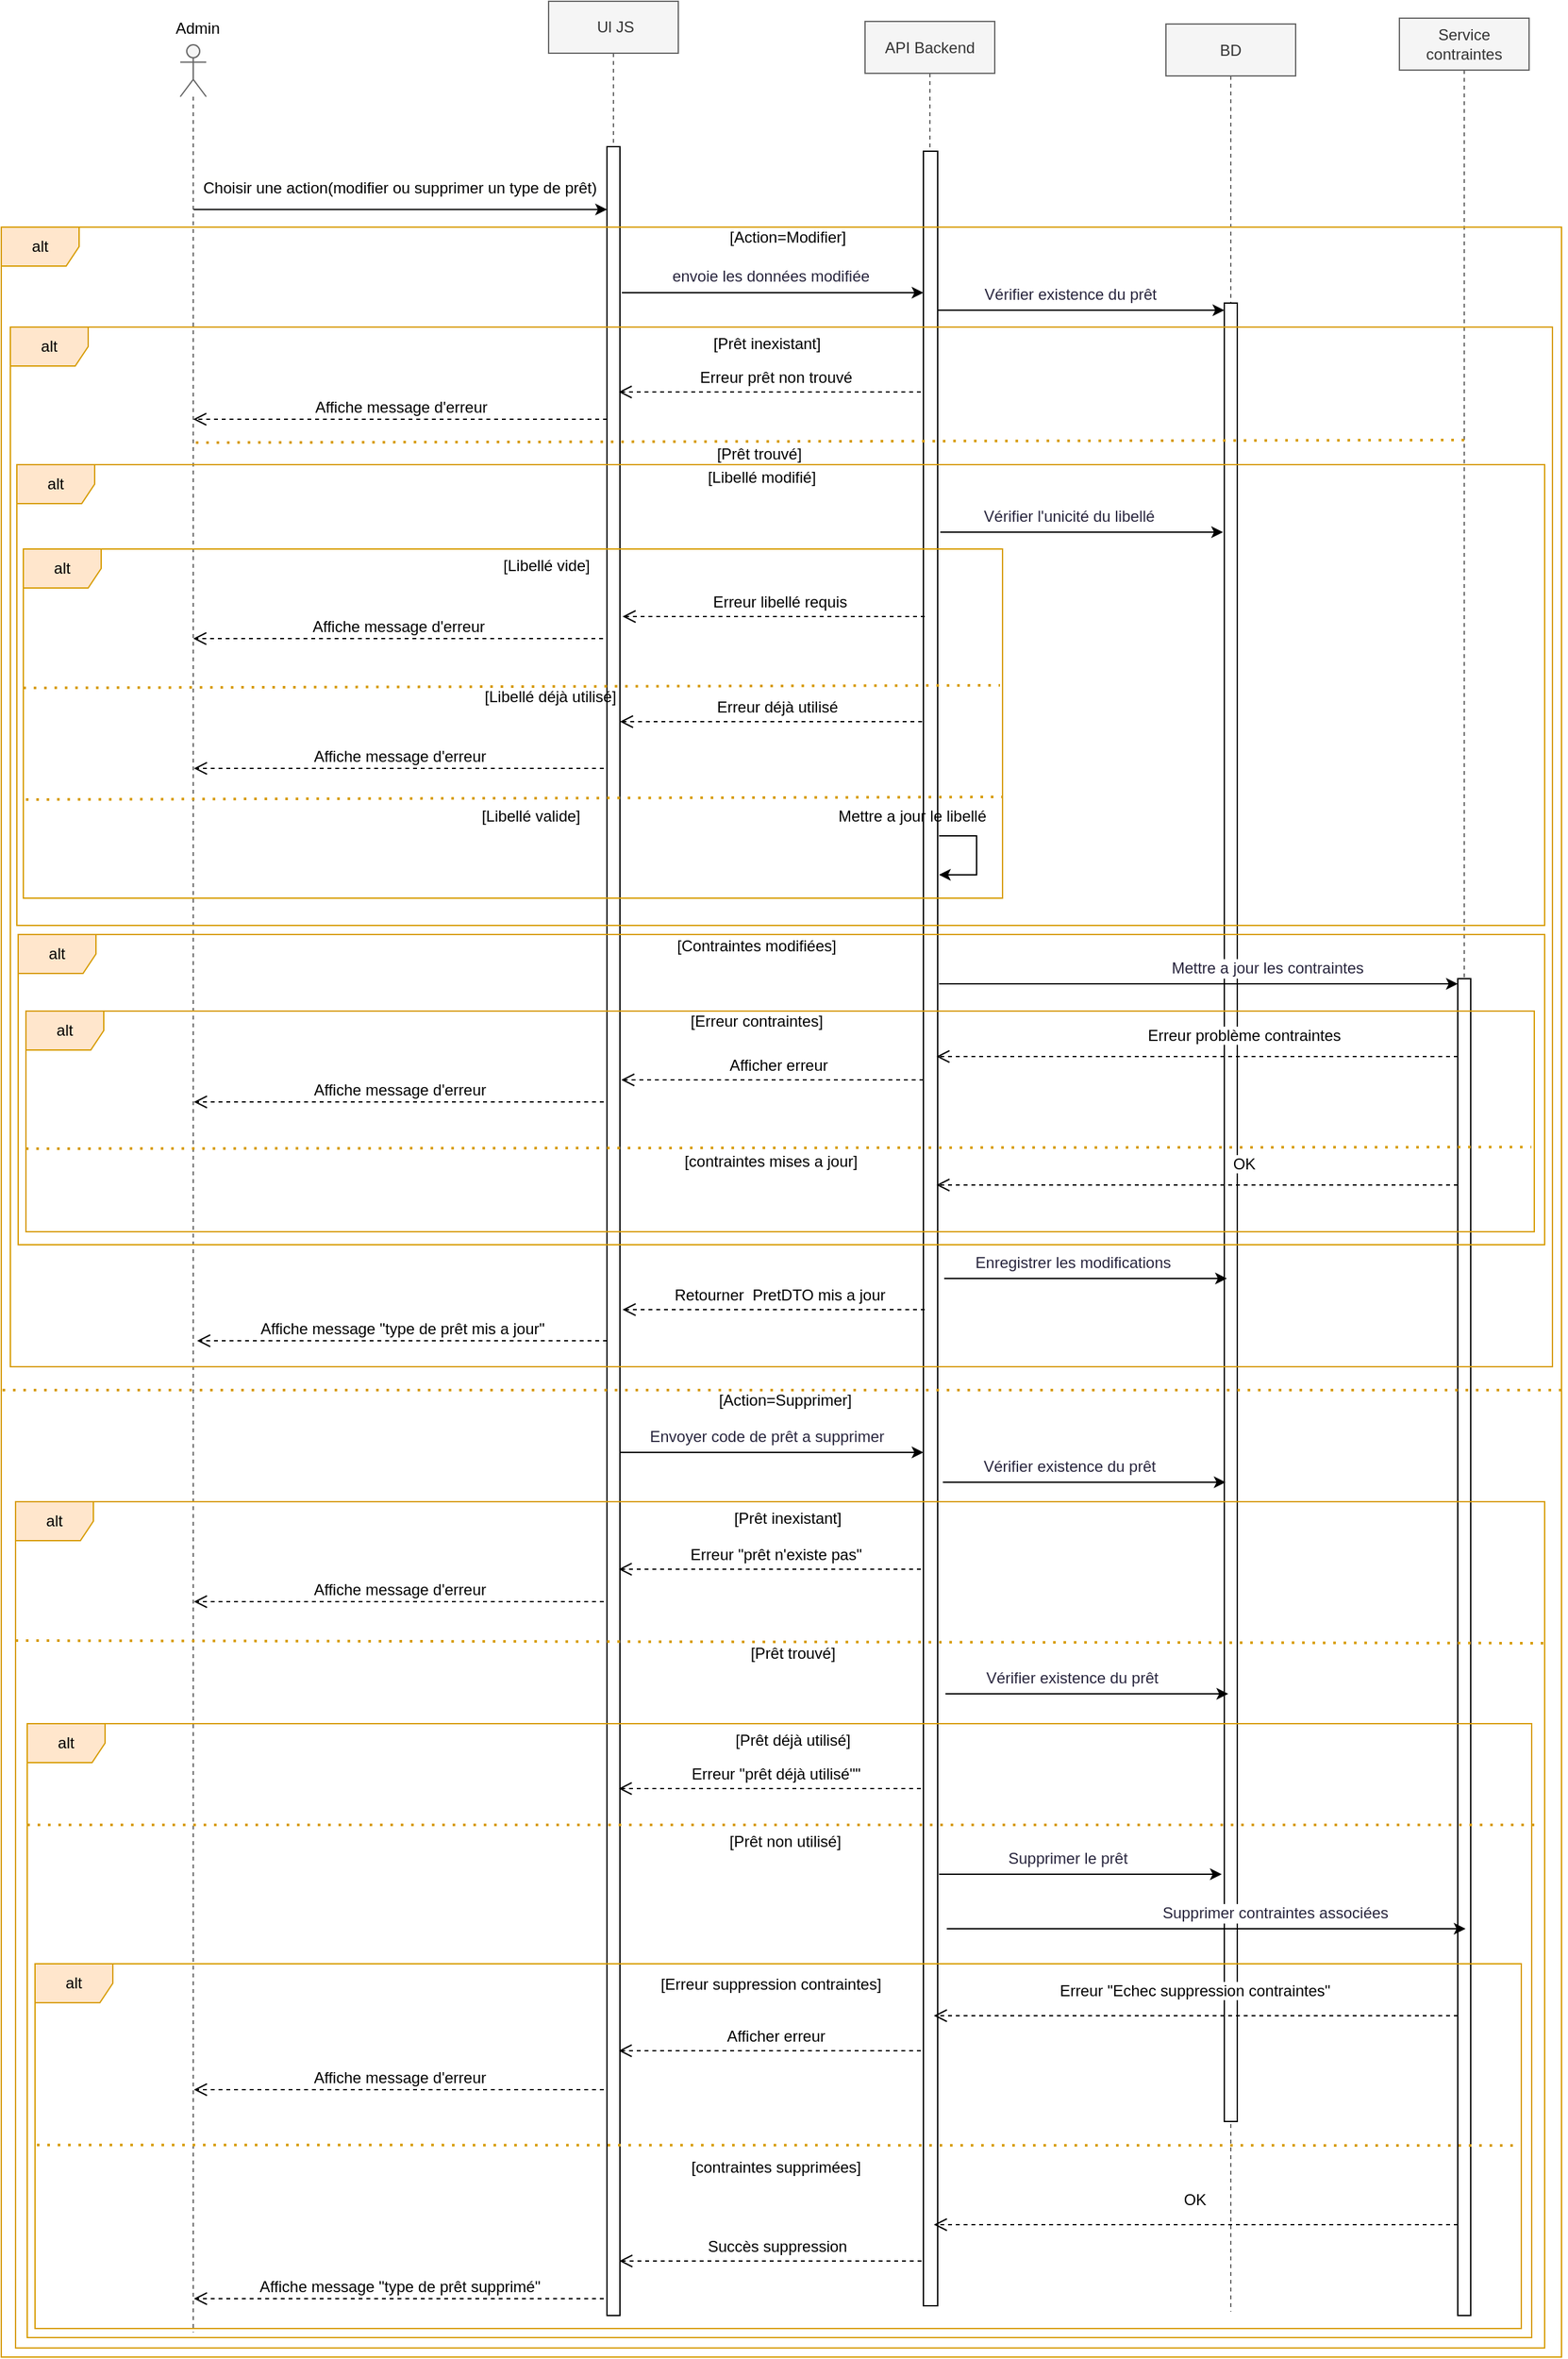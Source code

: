 <mxfile version="28.0.4">
  <diagram name="Page-1" id="2YBvvXClWsGukQMizWep">
    <mxGraphModel dx="1046" dy="851" grid="0" gridSize="10" guides="1" tooltips="1" connect="1" arrows="1" fold="1" page="0" pageScale="1" pageWidth="850" pageHeight="1100" math="0" shadow="0">
      <root>
        <mxCell id="0" />
        <mxCell id="1" parent="0" />
        <mxCell id="xOAegalKOs_C7Rpp8XQo-1" value="" style="shape=umlLifeline;perimeter=lifelinePerimeter;whiteSpace=wrap;html=1;container=1;dropTarget=0;collapsible=0;recursiveResize=0;outlineConnect=0;portConstraint=eastwest;newEdgeStyle={&quot;curved&quot;:0,&quot;rounded&quot;:0};participant=umlActor;fillColor=#f5f5f5;fontColor=#333333;strokeColor=#666666;" vertex="1" parent="1">
          <mxGeometry x="336" y="228.5" width="20" height="1762.5" as="geometry" />
        </mxCell>
        <mxCell id="xOAegalKOs_C7Rpp8XQo-2" value="Admin" style="text;html=1;align=center;verticalAlign=middle;resizable=0;points=[];autosize=1;strokeColor=none;fillColor=none;" vertex="1" parent="1">
          <mxGeometry x="323" y="202.5" width="52" height="26" as="geometry" />
        </mxCell>
        <mxCell id="xOAegalKOs_C7Rpp8XQo-3" value="&amp;nbsp;Ul JS" style="shape=umlLifeline;perimeter=lifelinePerimeter;whiteSpace=wrap;html=1;container=1;dropTarget=0;collapsible=0;recursiveResize=0;outlineConnect=0;portConstraint=eastwest;newEdgeStyle={&quot;curved&quot;:0,&quot;rounded&quot;:0};fillColor=#f5f5f5;fontColor=#333333;strokeColor=#666666;" vertex="1" parent="1">
          <mxGeometry x="620" y="195" width="100" height="1783" as="geometry" />
        </mxCell>
        <mxCell id="xOAegalKOs_C7Rpp8XQo-4" value="" style="html=1;points=[[0,0,0,0,5],[0,1,0,0,-5],[1,0,0,0,5],[1,1,0,0,-5]];perimeter=orthogonalPerimeter;outlineConnect=0;targetShapes=umlLifeline;portConstraint=eastwest;newEdgeStyle={&quot;curved&quot;:0,&quot;rounded&quot;:0};" vertex="1" parent="xOAegalKOs_C7Rpp8XQo-3">
          <mxGeometry x="45" y="112" width="10" height="1671" as="geometry" />
        </mxCell>
        <mxCell id="xOAegalKOs_C7Rpp8XQo-5" value="API Backend" style="shape=umlLifeline;perimeter=lifelinePerimeter;whiteSpace=wrap;html=1;container=1;dropTarget=0;collapsible=0;recursiveResize=0;outlineConnect=0;portConstraint=eastwest;newEdgeStyle={&quot;curved&quot;:0,&quot;rounded&quot;:0};fillColor=#f5f5f5;fontColor=#333333;strokeColor=#666666;" vertex="1" parent="1">
          <mxGeometry x="864" y="210.5" width="100" height="1760" as="geometry" />
        </mxCell>
        <mxCell id="xOAegalKOs_C7Rpp8XQo-6" value="" style="html=1;points=[[0,0,0,0,5],[0,1,0,0,-5],[1,0,0,0,5],[1,1,0,0,-5]];perimeter=orthogonalPerimeter;outlineConnect=0;targetShapes=umlLifeline;portConstraint=eastwest;newEdgeStyle={&quot;curved&quot;:0,&quot;rounded&quot;:0};" vertex="1" parent="xOAegalKOs_C7Rpp8XQo-5">
          <mxGeometry x="45" y="100" width="11" height="1660" as="geometry" />
        </mxCell>
        <mxCell id="xOAegalKOs_C7Rpp8XQo-7" value="BD" style="shape=umlLifeline;perimeter=lifelinePerimeter;whiteSpace=wrap;html=1;container=1;dropTarget=0;collapsible=0;recursiveResize=0;outlineConnect=0;portConstraint=eastwest;newEdgeStyle={&quot;curved&quot;:0,&quot;rounded&quot;:0};fillColor=#f5f5f5;fontColor=#333333;strokeColor=#666666;" vertex="1" parent="1">
          <mxGeometry x="1096" y="212.5" width="100" height="1762.5" as="geometry" />
        </mxCell>
        <mxCell id="xOAegalKOs_C7Rpp8XQo-8" value="" style="html=1;points=[[0,0,0,0,5],[0,1,0,0,-5],[1,0,0,0,5],[1,1,0,0,-5]];perimeter=orthogonalPerimeter;outlineConnect=0;targetShapes=umlLifeline;portConstraint=eastwest;newEdgeStyle={&quot;curved&quot;:0,&quot;rounded&quot;:0};" vertex="1" parent="xOAegalKOs_C7Rpp8XQo-7">
          <mxGeometry x="45" y="215" width="10" height="1401" as="geometry" />
        </mxCell>
        <mxCell id="xOAegalKOs_C7Rpp8XQo-9" value="Service contraintes" style="shape=umlLifeline;perimeter=lifelinePerimeter;whiteSpace=wrap;html=1;container=1;dropTarget=0;collapsible=0;recursiveResize=0;outlineConnect=0;portConstraint=eastwest;newEdgeStyle={&quot;curved&quot;:0,&quot;rounded&quot;:0};fillColor=#f5f5f5;fontColor=#333333;strokeColor=#666666;" vertex="1" parent="1">
          <mxGeometry x="1276" y="208" width="100" height="800" as="geometry" />
        </mxCell>
        <mxCell id="xOAegalKOs_C7Rpp8XQo-10" value="" style="endArrow=classic;html=1;rounded=0;exitX=0.007;exitY=1.045;exitDx=0;exitDy=0;exitPerimeter=0;" edge="1" parent="1" source="xOAegalKOs_C7Rpp8XQo-11" target="xOAegalKOs_C7Rpp8XQo-4">
          <mxGeometry width="50" height="50" relative="1" as="geometry">
            <mxPoint x="386.667" y="356.5" as="sourcePoint" />
            <mxPoint x="632" y="356.5" as="targetPoint" />
          </mxGeometry>
        </mxCell>
        <mxCell id="xOAegalKOs_C7Rpp8XQo-11" value="&lt;div style=&quot;background-color: rgb(255, 255, 254); line-height: 19px; white-space-collapse: preserve;&quot;&gt;&lt;font face=&quot;Recursive Variable, arial, sans-serif&quot; style=&quot;color: rgb(0, 0, 0); font-size: 12px;&quot;&gt;Choisir une action(modifier ou supprimer un type de prêt)&lt;/font&gt;&lt;/div&gt;" style="text;html=1;align=center;verticalAlign=middle;resizable=0;points=[];autosize=1;strokeColor=none;fillColor=none;" vertex="1" parent="1">
          <mxGeometry x="344" y="323" width="321" height="31" as="geometry" />
        </mxCell>
        <mxCell id="xOAegalKOs_C7Rpp8XQo-14" value="[Action=Modifier]" style="text;html=1;align=center;verticalAlign=middle;resizable=0;points=[];autosize=1;strokeColor=none;fillColor=none;" vertex="1" parent="1">
          <mxGeometry x="750" y="364" width="108" height="26" as="geometry" />
        </mxCell>
        <mxCell id="xOAegalKOs_C7Rpp8XQo-15" value="" style="endArrow=classic;html=1;rounded=0;" edge="1" parent="1" target="xOAegalKOs_C7Rpp8XQo-6">
          <mxGeometry width="50" height="50" relative="1" as="geometry">
            <mxPoint x="676.5" y="419.5" as="sourcePoint" />
            <mxPoint x="895.5" y="419" as="targetPoint" />
          </mxGeometry>
        </mxCell>
        <mxCell id="xOAegalKOs_C7Rpp8XQo-16" value="&lt;span style=&quot;color: rgb(40, 37, 61); font-family: &amp;quot;Recursive Variable&amp;quot;, arial, sans-serif;&quot;&gt;&lt;font style=&quot;font-size: 12px;&quot;&gt;envoie les données modifiée&lt;/font&gt;&lt;/span&gt;" style="edgeLabel;html=1;align=center;verticalAlign=middle;resizable=0;points=[];" vertex="1" connectable="0" parent="xOAegalKOs_C7Rpp8XQo-15">
          <mxGeometry x="-0.046" y="12" relative="1" as="geometry">
            <mxPoint x="3" y="-1" as="offset" />
          </mxGeometry>
        </mxCell>
        <mxCell id="xOAegalKOs_C7Rpp8XQo-17" value="&lt;span style=&quot;font-size: 12px;&quot;&gt;Erreur prêt non trouvé&lt;/span&gt;" style="html=1;verticalAlign=bottom;endArrow=open;dashed=1;endSize=8;curved=0;rounded=0;" edge="1" parent="1">
          <mxGeometry x="-0.039" y="-2" relative="1" as="geometry">
            <mxPoint x="907" y="496" as="sourcePoint" />
            <mxPoint x="674" y="496" as="targetPoint" />
            <mxPoint as="offset" />
          </mxGeometry>
        </mxCell>
        <mxCell id="xOAegalKOs_C7Rpp8XQo-18" value="&lt;span style=&quot;font-size: 12px;&quot;&gt;Affiche message d&#39;erreur&lt;/span&gt;" style="html=1;verticalAlign=bottom;endArrow=open;dashed=1;endSize=8;curved=0;rounded=0;" edge="1" parent="1" target="xOAegalKOs_C7Rpp8XQo-1">
          <mxGeometry x="-0.001" relative="1" as="geometry">
            <mxPoint x="665" y="517" as="sourcePoint" />
            <mxPoint x="423" y="517" as="targetPoint" />
            <mxPoint as="offset" />
          </mxGeometry>
        </mxCell>
        <mxCell id="xOAegalKOs_C7Rpp8XQo-19" value="[Prêt inexistant]" style="text;html=1;align=center;verticalAlign=middle;resizable=0;points=[];autosize=1;strokeColor=none;fillColor=none;" vertex="1" parent="1">
          <mxGeometry x="737" y="446" width="101" height="26" as="geometry" />
        </mxCell>
        <mxCell id="xOAegalKOs_C7Rpp8XQo-20" value="&lt;span style=&quot;font-size: 12px;&quot;&gt;Affiche message d&#39;erreur&lt;/span&gt;" style="html=1;verticalAlign=bottom;endArrow=open;dashed=1;endSize=8;curved=0;rounded=0;" edge="1" parent="1" target="xOAegalKOs_C7Rpp8XQo-1">
          <mxGeometry x="-0.001" relative="1" as="geometry">
            <mxPoint x="662" y="686" as="sourcePoint" />
            <mxPoint x="420" y="686" as="targetPoint" />
            <mxPoint as="offset" />
          </mxGeometry>
        </mxCell>
        <mxCell id="xOAegalKOs_C7Rpp8XQo-21" value="[Prêt trouvé]" style="text;html=1;align=center;verticalAlign=middle;resizable=0;points=[];autosize=1;strokeColor=none;fillColor=none;" vertex="1" parent="1">
          <mxGeometry x="740" y="531" width="83" height="26" as="geometry" />
        </mxCell>
        <mxCell id="xOAegalKOs_C7Rpp8XQo-22" value="" style="endArrow=classic;html=1;rounded=0;" edge="1" parent="1">
          <mxGeometry width="50" height="50" relative="1" as="geometry">
            <mxPoint x="920" y="433" as="sourcePoint" />
            <mxPoint x="1141" y="433" as="targetPoint" />
          </mxGeometry>
        </mxCell>
        <mxCell id="xOAegalKOs_C7Rpp8XQo-23" value="&lt;span style=&quot;color: rgb(40, 37, 61); font-family: &amp;quot;Recursive Variable&amp;quot;, arial, sans-serif;&quot;&gt;&lt;font style=&quot;font-size: 12px;&quot;&gt;Vérifier existence du prêt&lt;/font&gt;&lt;/span&gt;" style="edgeLabel;html=1;align=center;verticalAlign=middle;resizable=0;points=[];" vertex="1" connectable="0" parent="xOAegalKOs_C7Rpp8XQo-22">
          <mxGeometry x="0.696" y="3" relative="1" as="geometry">
            <mxPoint x="-86" y="-9" as="offset" />
          </mxGeometry>
        </mxCell>
        <mxCell id="xOAegalKOs_C7Rpp8XQo-24" style="edgeStyle=orthogonalEdgeStyle;rounded=0;orthogonalLoop=1;jettySize=auto;html=1;curved=0;" edge="1" parent="1">
          <mxGeometry relative="1" as="geometry">
            <mxPoint x="921" y="838" as="sourcePoint" />
            <Array as="points">
              <mxPoint x="950" y="838" />
              <mxPoint x="950" y="868" />
            </Array>
            <mxPoint x="921" y="868" as="targetPoint" />
          </mxGeometry>
        </mxCell>
        <mxCell id="xOAegalKOs_C7Rpp8XQo-28" value="" style="html=1;points=[[0,0,0,0,5],[0,1,0,0,-5],[1,0,0,0,5],[1,1,0,0,-5]];perimeter=orthogonalPerimeter;outlineConnect=0;targetShapes=umlLifeline;portConstraint=eastwest;newEdgeStyle={&quot;curved&quot;:0,&quot;rounded&quot;:0};" vertex="1" parent="1">
          <mxGeometry x="1321" y="948" width="10" height="1030" as="geometry" />
        </mxCell>
        <mxCell id="xOAegalKOs_C7Rpp8XQo-29" value="alt" style="shape=umlFrame;whiteSpace=wrap;html=1;pointerEvents=0;fillColor=#ffe6cc;strokeColor=#d79b00;" vertex="1" parent="1">
          <mxGeometry x="198" y="369" width="1203" height="1641" as="geometry" />
        </mxCell>
        <mxCell id="xOAegalKOs_C7Rpp8XQo-33" value="" style="endArrow=none;dashed=1;html=1;dashPattern=1 3;strokeWidth=2;rounded=0;fillColor=#ffe6cc;strokeColor=#d79b00;entryX=0.999;entryY=0.352;entryDx=0;entryDy=0;entryPerimeter=0;" edge="1" parent="1">
          <mxGeometry width="50" height="50" relative="1" as="geometry">
            <mxPoint x="348" y="535" as="sourcePoint" />
            <mxPoint x="1325.964" y="533.004" as="targetPoint" />
            <Array as="points" />
          </mxGeometry>
        </mxCell>
        <mxCell id="xOAegalKOs_C7Rpp8XQo-34" value="" style="endArrow=classic;html=1;rounded=0;" edge="1" parent="1">
          <mxGeometry width="50" height="50" relative="1" as="geometry">
            <mxPoint x="922" y="604" as="sourcePoint" />
            <mxPoint x="1140" y="604" as="targetPoint" />
          </mxGeometry>
        </mxCell>
        <mxCell id="xOAegalKOs_C7Rpp8XQo-35" value="&lt;span style=&quot;color: rgb(40, 37, 61); font-family: &amp;quot;Recursive Variable&amp;quot;, arial, sans-serif;&quot;&gt;&lt;font style=&quot;font-size: 12px;&quot;&gt;Vérifier l&#39;unicité du libellé&lt;/font&gt;&lt;/span&gt;" style="edgeLabel;html=1;align=center;verticalAlign=middle;resizable=0;points=[];" vertex="1" connectable="0" parent="xOAegalKOs_C7Rpp8XQo-34">
          <mxGeometry x="0.696" y="3" relative="1" as="geometry">
            <mxPoint x="-86" y="-9" as="offset" />
          </mxGeometry>
        </mxCell>
        <mxCell id="xOAegalKOs_C7Rpp8XQo-36" value="Mettre a jour le libellé" style="text;html=1;align=center;verticalAlign=middle;resizable=0;points=[];autosize=1;strokeColor=none;fillColor=none;" vertex="1" parent="1">
          <mxGeometry x="834" y="810" width="132" height="26" as="geometry" />
        </mxCell>
        <mxCell id="xOAegalKOs_C7Rpp8XQo-37" value="alt" style="shape=umlFrame;whiteSpace=wrap;html=1;pointerEvents=0;fillColor=#ffe6cc;strokeColor=#d79b00;" vertex="1" parent="1">
          <mxGeometry x="205" y="446" width="1189" height="801" as="geometry" />
        </mxCell>
        <mxCell id="xOAegalKOs_C7Rpp8XQo-38" value="alt" style="shape=umlFrame;whiteSpace=wrap;html=1;pointerEvents=0;fillColor=#ffe6cc;strokeColor=#d79b00;" vertex="1" parent="1">
          <mxGeometry x="210" y="552" width="1178" height="355" as="geometry" />
        </mxCell>
        <mxCell id="xOAegalKOs_C7Rpp8XQo-39" value="[Libellé modifié]" style="text;html=1;align=center;verticalAlign=middle;resizable=0;points=[];autosize=1;strokeColor=none;fillColor=none;" vertex="1" parent="1">
          <mxGeometry x="733" y="549" width="101" height="26" as="geometry" />
        </mxCell>
        <mxCell id="xOAegalKOs_C7Rpp8XQo-40" value="alt" style="shape=umlFrame;whiteSpace=wrap;html=1;pointerEvents=0;fillColor=#ffe6cc;strokeColor=#d79b00;" vertex="1" parent="1">
          <mxGeometry x="215" y="617" width="755" height="269" as="geometry" />
        </mxCell>
        <mxCell id="xOAegalKOs_C7Rpp8XQo-41" value="[Libellé vide]" style="text;html=1;align=center;verticalAlign=middle;resizable=0;points=[];autosize=1;strokeColor=none;fillColor=none;" vertex="1" parent="1">
          <mxGeometry x="575" y="617" width="85" height="26" as="geometry" />
        </mxCell>
        <mxCell id="xOAegalKOs_C7Rpp8XQo-43" value="&lt;span style=&quot;font-size: 12px;&quot;&gt;Erreur libellé requis&lt;/span&gt;" style="html=1;verticalAlign=bottom;endArrow=open;dashed=1;endSize=8;curved=0;rounded=0;" edge="1" parent="1">
          <mxGeometry x="-0.039" y="-2" relative="1" as="geometry">
            <mxPoint x="910" y="669" as="sourcePoint" />
            <mxPoint x="677" y="669" as="targetPoint" />
            <mxPoint as="offset" />
          </mxGeometry>
        </mxCell>
        <mxCell id="xOAegalKOs_C7Rpp8XQo-44" value="" style="endArrow=none;dashed=1;html=1;dashPattern=1 3;strokeWidth=2;rounded=0;fillColor=#ffe6cc;strokeColor=#d79b00;" edge="1" parent="1">
          <mxGeometry width="50" height="50" relative="1" as="geometry">
            <mxPoint x="215" y="723.996" as="sourcePoint" />
            <mxPoint x="968" y="722" as="targetPoint" />
            <Array as="points" />
          </mxGeometry>
        </mxCell>
        <mxCell id="xOAegalKOs_C7Rpp8XQo-45" value="[Libellé déjà utilisé]" style="text;html=1;align=center;verticalAlign=middle;resizable=0;points=[];autosize=1;strokeColor=none;fillColor=none;" vertex="1" parent="1">
          <mxGeometry x="561" y="718" width="119" height="26" as="geometry" />
        </mxCell>
        <mxCell id="xOAegalKOs_C7Rpp8XQo-46" value="&lt;span style=&quot;font-size: 12px;&quot;&gt;Erreur déjà utilisé&lt;/span&gt;" style="html=1;verticalAlign=bottom;endArrow=open;dashed=1;endSize=8;curved=0;rounded=0;" edge="1" parent="1">
          <mxGeometry x="-0.039" y="-2" relative="1" as="geometry">
            <mxPoint x="908" y="750" as="sourcePoint" />
            <mxPoint x="675" y="750" as="targetPoint" />
            <mxPoint as="offset" />
          </mxGeometry>
        </mxCell>
        <mxCell id="xOAegalKOs_C7Rpp8XQo-47" value="&lt;span style=&quot;font-size: 12px;&quot;&gt;Affiche message d&#39;erreur&lt;/span&gt;" style="html=1;verticalAlign=bottom;endArrow=open;dashed=1;endSize=8;curved=0;rounded=0;" edge="1" parent="1">
          <mxGeometry x="-0.001" relative="1" as="geometry">
            <mxPoint x="662.5" y="786" as="sourcePoint" />
            <mxPoint x="346.5" y="786" as="targetPoint" />
            <mxPoint as="offset" />
          </mxGeometry>
        </mxCell>
        <mxCell id="xOAegalKOs_C7Rpp8XQo-48" value="" style="endArrow=none;dashed=1;html=1;dashPattern=1 3;strokeWidth=2;rounded=0;fillColor=#ffe6cc;strokeColor=#d79b00;" edge="1" parent="1">
          <mxGeometry width="50" height="50" relative="1" as="geometry">
            <mxPoint x="217" y="809.996" as="sourcePoint" />
            <mxPoint x="970" y="808" as="targetPoint" />
            <Array as="points" />
          </mxGeometry>
        </mxCell>
        <mxCell id="xOAegalKOs_C7Rpp8XQo-50" value="[Libellé valide]" style="text;html=1;align=center;verticalAlign=middle;resizable=0;points=[];autosize=1;strokeColor=none;fillColor=none;" vertex="1" parent="1">
          <mxGeometry x="559" y="810" width="94" height="26" as="geometry" />
        </mxCell>
        <mxCell id="xOAegalKOs_C7Rpp8XQo-51" value="alt" style="shape=umlFrame;whiteSpace=wrap;html=1;pointerEvents=0;fillColor=#ffe6cc;strokeColor=#d79b00;" vertex="1" parent="1">
          <mxGeometry x="211" y="914" width="1177" height="239" as="geometry" />
        </mxCell>
        <mxCell id="xOAegalKOs_C7Rpp8XQo-52" value="[Contraintes modifiées]" style="text;html=1;align=center;verticalAlign=middle;resizable=0;points=[];autosize=1;strokeColor=none;fillColor=none;" vertex="1" parent="1">
          <mxGeometry x="709" y="910" width="141" height="26" as="geometry" />
        </mxCell>
        <mxCell id="xOAegalKOs_C7Rpp8XQo-53" value="" style="endArrow=classic;html=1;rounded=0;" edge="1" parent="1" target="xOAegalKOs_C7Rpp8XQo-28">
          <mxGeometry width="50" height="50" relative="1" as="geometry">
            <mxPoint x="921" y="952" as="sourcePoint" />
            <mxPoint x="1139" y="952" as="targetPoint" />
          </mxGeometry>
        </mxCell>
        <mxCell id="xOAegalKOs_C7Rpp8XQo-54" value="&lt;span style=&quot;color: rgb(40, 37, 61); font-family: &amp;quot;Recursive Variable&amp;quot;, arial, sans-serif;&quot;&gt;&lt;font style=&quot;font-size: 12px;&quot;&gt;Mettre a jour les contraintes&lt;/font&gt;&lt;/span&gt;" style="edgeLabel;html=1;align=center;verticalAlign=middle;resizable=0;points=[];" vertex="1" connectable="0" parent="xOAegalKOs_C7Rpp8XQo-53">
          <mxGeometry x="0.696" y="3" relative="1" as="geometry">
            <mxPoint x="-86" y="-9" as="offset" />
          </mxGeometry>
        </mxCell>
        <mxCell id="xOAegalKOs_C7Rpp8XQo-55" value="alt" style="shape=umlFrame;whiteSpace=wrap;html=1;pointerEvents=0;fillColor=#ffe6cc;strokeColor=#d79b00;" vertex="1" parent="1">
          <mxGeometry x="217" y="973" width="1163" height="170" as="geometry" />
        </mxCell>
        <mxCell id="xOAegalKOs_C7Rpp8XQo-56" value="[Erreur contraintes]" style="text;html=1;align=center;verticalAlign=middle;resizable=0;points=[];autosize=1;strokeColor=none;fillColor=none;" vertex="1" parent="1">
          <mxGeometry x="720" y="968" width="120" height="26" as="geometry" />
        </mxCell>
        <mxCell id="xOAegalKOs_C7Rpp8XQo-57" value="&lt;span style=&quot;font-size: 12px;&quot;&gt;Erreur problème contraintes&lt;/span&gt;" style="html=1;verticalAlign=bottom;endArrow=open;dashed=1;endSize=8;curved=0;rounded=0;" edge="1" parent="1" source="xOAegalKOs_C7Rpp8XQo-28">
          <mxGeometry x="-0.179" y="-7" relative="1" as="geometry">
            <mxPoint x="1152" y="1008" as="sourcePoint" />
            <mxPoint x="919" y="1008" as="targetPoint" />
            <mxPoint as="offset" />
          </mxGeometry>
        </mxCell>
        <mxCell id="xOAegalKOs_C7Rpp8XQo-58" value="&lt;span style=&quot;font-size: 12px;&quot;&gt;Afficher erreur&lt;/span&gt;" style="html=1;verticalAlign=bottom;endArrow=open;dashed=1;endSize=8;curved=0;rounded=0;" edge="1" parent="1">
          <mxGeometry x="-0.039" y="-2" relative="1" as="geometry">
            <mxPoint x="909" y="1026" as="sourcePoint" />
            <mxPoint x="676" y="1026" as="targetPoint" />
            <mxPoint as="offset" />
          </mxGeometry>
        </mxCell>
        <mxCell id="xOAegalKOs_C7Rpp8XQo-59" value="&lt;span style=&quot;font-size: 12px;&quot;&gt;Affiche message d&#39;erreur&lt;/span&gt;" style="html=1;verticalAlign=bottom;endArrow=open;dashed=1;endSize=8;curved=0;rounded=0;" edge="1" parent="1">
          <mxGeometry x="-0.001" relative="1" as="geometry">
            <mxPoint x="662.5" y="1043" as="sourcePoint" />
            <mxPoint x="346.5" y="1043" as="targetPoint" />
            <mxPoint as="offset" />
          </mxGeometry>
        </mxCell>
        <mxCell id="xOAegalKOs_C7Rpp8XQo-60" value="" style="endArrow=none;dashed=1;html=1;dashPattern=1 3;strokeWidth=2;rounded=0;fillColor=#ffe6cc;strokeColor=#d79b00;entryX=0.998;entryY=0.616;entryDx=0;entryDy=0;entryPerimeter=0;" edge="1" parent="1" target="xOAegalKOs_C7Rpp8XQo-55">
          <mxGeometry width="50" height="50" relative="1" as="geometry">
            <mxPoint x="217" y="1078.996" as="sourcePoint" />
            <mxPoint x="970" y="1077" as="targetPoint" />
            <Array as="points" />
          </mxGeometry>
        </mxCell>
        <mxCell id="xOAegalKOs_C7Rpp8XQo-61" value="[contraintes mises a jour]" style="text;html=1;align=center;verticalAlign=middle;resizable=0;points=[];autosize=1;strokeColor=none;fillColor=none;" vertex="1" parent="1">
          <mxGeometry x="715" y="1076" width="151" height="26" as="geometry" />
        </mxCell>
        <mxCell id="xOAegalKOs_C7Rpp8XQo-62" value="&lt;span style=&quot;font-size: 12px;&quot;&gt;OK&lt;/span&gt;" style="html=1;verticalAlign=bottom;endArrow=open;dashed=1;endSize=8;curved=0;rounded=0;" edge="1" parent="1">
          <mxGeometry x="-0.179" y="-7" relative="1" as="geometry">
            <mxPoint x="1321" y="1107" as="sourcePoint" />
            <mxPoint x="919" y="1107" as="targetPoint" />
            <mxPoint as="offset" />
          </mxGeometry>
        </mxCell>
        <mxCell id="xOAegalKOs_C7Rpp8XQo-63" value="" style="endArrow=classic;html=1;rounded=0;" edge="1" parent="1">
          <mxGeometry width="50" height="50" relative="1" as="geometry">
            <mxPoint x="925" y="1179" as="sourcePoint" />
            <mxPoint x="1143" y="1179" as="targetPoint" />
          </mxGeometry>
        </mxCell>
        <mxCell id="xOAegalKOs_C7Rpp8XQo-64" value="&lt;span style=&quot;color: rgb(40, 37, 61); font-family: &amp;quot;Recursive Variable&amp;quot;, arial, sans-serif;&quot;&gt;&lt;font style=&quot;font-size: 12px;&quot;&gt;Enregistrer les modifications&lt;/font&gt;&lt;/span&gt;" style="edgeLabel;html=1;align=center;verticalAlign=middle;resizable=0;points=[];" vertex="1" connectable="0" parent="xOAegalKOs_C7Rpp8XQo-63">
          <mxGeometry x="0.696" y="3" relative="1" as="geometry">
            <mxPoint x="-86" y="-9" as="offset" />
          </mxGeometry>
        </mxCell>
        <mxCell id="xOAegalKOs_C7Rpp8XQo-66" value="&lt;span style=&quot;font-size: 12px;&quot;&gt;Retourner&amp;nbsp; PretDTO mis a jour&lt;/span&gt;" style="html=1;verticalAlign=bottom;endArrow=open;dashed=1;endSize=8;curved=0;rounded=0;" edge="1" parent="1">
          <mxGeometry x="-0.039" y="-2" relative="1" as="geometry">
            <mxPoint x="910" y="1203" as="sourcePoint" />
            <mxPoint x="677" y="1203" as="targetPoint" />
            <mxPoint as="offset" />
          </mxGeometry>
        </mxCell>
        <mxCell id="xOAegalKOs_C7Rpp8XQo-67" value="&lt;span style=&quot;font-size: 12px;&quot;&gt;Affiche message &quot;type de prêt mis a jour&quot;&lt;/span&gt;" style="html=1;verticalAlign=bottom;endArrow=open;dashed=1;endSize=8;curved=0;rounded=0;" edge="1" parent="1">
          <mxGeometry x="-0.001" relative="1" as="geometry">
            <mxPoint x="665" y="1227" as="sourcePoint" />
            <mxPoint x="349" y="1227" as="targetPoint" />
            <mxPoint as="offset" />
          </mxGeometry>
        </mxCell>
        <mxCell id="xOAegalKOs_C7Rpp8XQo-68" value="" style="endArrow=none;dashed=1;html=1;dashPattern=1 3;strokeWidth=2;rounded=0;fillColor=#ffe6cc;strokeColor=#d79b00;" edge="1" parent="1">
          <mxGeometry width="50" height="50" relative="1" as="geometry">
            <mxPoint x="199" y="1264.996" as="sourcePoint" />
            <mxPoint x="1403" y="1265" as="targetPoint" />
            <Array as="points" />
          </mxGeometry>
        </mxCell>
        <mxCell id="xOAegalKOs_C7Rpp8XQo-69" value="[Action=Supprimer]" style="text;html=1;align=center;verticalAlign=middle;resizable=0;points=[];autosize=1;strokeColor=none;fillColor=none;" vertex="1" parent="1">
          <mxGeometry x="742" y="1260" width="120" height="26" as="geometry" />
        </mxCell>
        <mxCell id="xOAegalKOs_C7Rpp8XQo-70" value="" style="endArrow=classic;html=1;rounded=0;" edge="1" parent="1" target="xOAegalKOs_C7Rpp8XQo-6">
          <mxGeometry width="50" height="50" relative="1" as="geometry">
            <mxPoint x="674.5" y="1313" as="sourcePoint" />
            <mxPoint x="892.5" y="1313" as="targetPoint" />
          </mxGeometry>
        </mxCell>
        <mxCell id="xOAegalKOs_C7Rpp8XQo-71" value="&lt;span style=&quot;color: rgb(40, 37, 61); font-family: &amp;quot;Recursive Variable&amp;quot;, arial, sans-serif;&quot;&gt;&lt;font style=&quot;font-size: 12px;&quot;&gt;Envoyer code de prêt a supprimer&lt;/font&gt;&lt;/span&gt;" style="edgeLabel;html=1;align=center;verticalAlign=middle;resizable=0;points=[];" vertex="1" connectable="0" parent="xOAegalKOs_C7Rpp8XQo-70">
          <mxGeometry x="0.696" y="3" relative="1" as="geometry">
            <mxPoint x="-86" y="-9" as="offset" />
          </mxGeometry>
        </mxCell>
        <mxCell id="xOAegalKOs_C7Rpp8XQo-72" value="" style="endArrow=classic;html=1;rounded=0;" edge="1" parent="1">
          <mxGeometry width="50" height="50" relative="1" as="geometry">
            <mxPoint x="924" y="1336" as="sourcePoint" />
            <mxPoint x="1142" y="1336" as="targetPoint" />
          </mxGeometry>
        </mxCell>
        <mxCell id="xOAegalKOs_C7Rpp8XQo-73" value="&lt;span style=&quot;color: rgb(40, 37, 61); font-family: &amp;quot;Recursive Variable&amp;quot;, arial, sans-serif;&quot;&gt;&lt;font style=&quot;font-size: 12px;&quot;&gt;Vérifier existence du prêt&amp;nbsp;&lt;/font&gt;&lt;/span&gt;" style="edgeLabel;html=1;align=center;verticalAlign=middle;resizable=0;points=[];" vertex="1" connectable="0" parent="xOAegalKOs_C7Rpp8XQo-72">
          <mxGeometry x="0.696" y="3" relative="1" as="geometry">
            <mxPoint x="-86" y="-9" as="offset" />
          </mxGeometry>
        </mxCell>
        <mxCell id="xOAegalKOs_C7Rpp8XQo-74" value="alt" style="shape=umlFrame;whiteSpace=wrap;html=1;pointerEvents=0;fillColor=#ffe6cc;strokeColor=#d79b00;" vertex="1" parent="1">
          <mxGeometry x="209" y="1351" width="1179" height="652" as="geometry" />
        </mxCell>
        <mxCell id="xOAegalKOs_C7Rpp8XQo-75" value="[Prêt inexistant]" style="text;html=1;align=center;verticalAlign=middle;resizable=0;points=[];autosize=1;strokeColor=none;fillColor=none;" vertex="1" parent="1">
          <mxGeometry x="753.5" y="1351" width="101" height="26" as="geometry" />
        </mxCell>
        <mxCell id="xOAegalKOs_C7Rpp8XQo-76" value="&lt;span style=&quot;font-size: 12px;&quot;&gt;Erreur &quot;prêt n&#39;existe pas&quot;&lt;/span&gt;" style="html=1;verticalAlign=bottom;endArrow=open;dashed=1;endSize=8;curved=0;rounded=0;" edge="1" parent="1">
          <mxGeometry x="-0.039" y="-2" relative="1" as="geometry">
            <mxPoint x="907" y="1403" as="sourcePoint" />
            <mxPoint x="674" y="1403" as="targetPoint" />
            <mxPoint as="offset" />
          </mxGeometry>
        </mxCell>
        <mxCell id="xOAegalKOs_C7Rpp8XQo-77" value="&lt;span style=&quot;font-size: 12px;&quot;&gt;Affiche message d&#39;erreur&lt;/span&gt;" style="html=1;verticalAlign=bottom;endArrow=open;dashed=1;endSize=8;curved=0;rounded=0;" edge="1" parent="1">
          <mxGeometry x="-0.001" relative="1" as="geometry">
            <mxPoint x="662.5" y="1428" as="sourcePoint" />
            <mxPoint x="346.5" y="1428" as="targetPoint" />
            <mxPoint as="offset" />
          </mxGeometry>
        </mxCell>
        <mxCell id="xOAegalKOs_C7Rpp8XQo-78" value="" style="endArrow=none;dashed=1;html=1;dashPattern=1 3;strokeWidth=2;rounded=0;fillColor=#ffe6cc;strokeColor=#d79b00;" edge="1" parent="1">
          <mxGeometry width="50" height="50" relative="1" as="geometry">
            <mxPoint x="209" y="1458" as="sourcePoint" />
            <mxPoint x="1389" y="1460" as="targetPoint" />
            <Array as="points" />
          </mxGeometry>
        </mxCell>
        <mxCell id="xOAegalKOs_C7Rpp8XQo-79" value="[Prêt trouvé]" style="text;html=1;align=center;verticalAlign=middle;resizable=0;points=[];autosize=1;strokeColor=none;fillColor=none;" vertex="1" parent="1">
          <mxGeometry x="766" y="1455" width="83" height="26" as="geometry" />
        </mxCell>
        <mxCell id="xOAegalKOs_C7Rpp8XQo-80" value="" style="endArrow=classic;html=1;rounded=0;" edge="1" parent="1">
          <mxGeometry width="50" height="50" relative="1" as="geometry">
            <mxPoint x="926" y="1499" as="sourcePoint" />
            <mxPoint x="1144" y="1499" as="targetPoint" />
          </mxGeometry>
        </mxCell>
        <mxCell id="xOAegalKOs_C7Rpp8XQo-81" value="&lt;span style=&quot;color: rgb(40, 37, 61); font-family: &amp;quot;Recursive Variable&amp;quot;, arial, sans-serif;&quot;&gt;&lt;font style=&quot;font-size: 12px;&quot;&gt;Vérifier existence du prêt&amp;nbsp;&lt;/font&gt;&lt;/span&gt;" style="edgeLabel;html=1;align=center;verticalAlign=middle;resizable=0;points=[];" vertex="1" connectable="0" parent="xOAegalKOs_C7Rpp8XQo-80">
          <mxGeometry x="0.696" y="3" relative="1" as="geometry">
            <mxPoint x="-86" y="-9" as="offset" />
          </mxGeometry>
        </mxCell>
        <mxCell id="xOAegalKOs_C7Rpp8XQo-82" value="alt" style="shape=umlFrame;whiteSpace=wrap;html=1;pointerEvents=0;fillColor=#ffe6cc;strokeColor=#d79b00;" vertex="1" parent="1">
          <mxGeometry x="218" y="1522" width="1160" height="473" as="geometry" />
        </mxCell>
        <mxCell id="xOAegalKOs_C7Rpp8XQo-83" value="[Prêt déjà utilisé]" style="text;html=1;align=center;verticalAlign=middle;resizable=0;points=[];autosize=1;strokeColor=none;fillColor=none;" vertex="1" parent="1">
          <mxGeometry x="754" y="1522" width="107" height="26" as="geometry" />
        </mxCell>
        <mxCell id="xOAegalKOs_C7Rpp8XQo-84" value="&lt;span style=&quot;font-size: 12px;&quot;&gt;Erreur &quot;prêt déjà utilisé&quot;&quot;&lt;/span&gt;" style="html=1;verticalAlign=bottom;endArrow=open;dashed=1;endSize=8;curved=0;rounded=0;" edge="1" parent="1">
          <mxGeometry x="-0.039" y="-2" relative="1" as="geometry">
            <mxPoint x="907" y="1572" as="sourcePoint" />
            <mxPoint x="674" y="1572" as="targetPoint" />
            <mxPoint as="offset" />
          </mxGeometry>
        </mxCell>
        <mxCell id="xOAegalKOs_C7Rpp8XQo-85" value="" style="endArrow=none;dashed=1;html=1;dashPattern=1 3;strokeWidth=2;rounded=0;fillColor=#ffe6cc;strokeColor=#d79b00;" edge="1" parent="1">
          <mxGeometry width="50" height="50" relative="1" as="geometry">
            <mxPoint x="218" y="1600" as="sourcePoint" />
            <mxPoint x="1382" y="1600" as="targetPoint" />
            <Array as="points" />
          </mxGeometry>
        </mxCell>
        <mxCell id="xOAegalKOs_C7Rpp8XQo-86" value="[Prêt non utilisé]" style="text;html=1;align=center;verticalAlign=middle;resizable=0;points=[];autosize=1;strokeColor=none;fillColor=none;" vertex="1" parent="1">
          <mxGeometry x="749.5" y="1600" width="104" height="26" as="geometry" />
        </mxCell>
        <mxCell id="xOAegalKOs_C7Rpp8XQo-87" value="" style="endArrow=classic;html=1;rounded=0;" edge="1" parent="1">
          <mxGeometry width="50" height="50" relative="1" as="geometry">
            <mxPoint x="921" y="1638" as="sourcePoint" />
            <mxPoint x="1139" y="1638" as="targetPoint" />
          </mxGeometry>
        </mxCell>
        <mxCell id="xOAegalKOs_C7Rpp8XQo-88" value="&lt;span style=&quot;color: rgb(40, 37, 61); font-family: &amp;quot;Recursive Variable&amp;quot;, arial, sans-serif;&quot;&gt;&lt;font style=&quot;font-size: 12px;&quot;&gt;Supprimer le prêt&lt;/font&gt;&lt;/span&gt;" style="edgeLabel;html=1;align=center;verticalAlign=middle;resizable=0;points=[];" vertex="1" connectable="0" parent="xOAegalKOs_C7Rpp8XQo-87">
          <mxGeometry x="0.696" y="3" relative="1" as="geometry">
            <mxPoint x="-86" y="-9" as="offset" />
          </mxGeometry>
        </mxCell>
        <mxCell id="xOAegalKOs_C7Rpp8XQo-89" value="" style="endArrow=classic;html=1;rounded=0;" edge="1" parent="1">
          <mxGeometry width="50" height="50" relative="1" as="geometry">
            <mxPoint x="927" y="1680" as="sourcePoint" />
            <mxPoint x="1327" y="1680" as="targetPoint" />
          </mxGeometry>
        </mxCell>
        <mxCell id="xOAegalKOs_C7Rpp8XQo-90" value="&lt;span style=&quot;color: rgb(40, 37, 61); font-family: &amp;quot;Recursive Variable&amp;quot;, arial, sans-serif;&quot;&gt;&lt;font style=&quot;font-size: 12px;&quot;&gt;Supprimer contraintes associées&lt;/font&gt;&lt;/span&gt;" style="edgeLabel;html=1;align=center;verticalAlign=middle;resizable=0;points=[];" vertex="1" connectable="0" parent="xOAegalKOs_C7Rpp8XQo-89">
          <mxGeometry x="0.696" y="3" relative="1" as="geometry">
            <mxPoint x="-86" y="-9" as="offset" />
          </mxGeometry>
        </mxCell>
        <mxCell id="xOAegalKOs_C7Rpp8XQo-94" value="alt" style="shape=umlFrame;whiteSpace=wrap;html=1;pointerEvents=0;fillColor=#ffe6cc;strokeColor=#d79b00;" vertex="1" parent="1">
          <mxGeometry x="224" y="1707" width="1146" height="281" as="geometry" />
        </mxCell>
        <mxCell id="xOAegalKOs_C7Rpp8XQo-95" value="[Erreur suppression contraintes]" style="text;html=1;align=center;verticalAlign=middle;resizable=0;points=[];autosize=1;strokeColor=none;fillColor=none;" vertex="1" parent="1">
          <mxGeometry x="697" y="1710" width="188" height="26" as="geometry" />
        </mxCell>
        <mxCell id="xOAegalKOs_C7Rpp8XQo-96" value="&lt;span style=&quot;font-size: 12px;&quot;&gt;Erreur &quot;Echec suppression contraintes&quot;&lt;/span&gt;" style="html=1;verticalAlign=bottom;endArrow=open;dashed=1;endSize=8;curved=0;rounded=0;" edge="1" parent="1" source="xOAegalKOs_C7Rpp8XQo-28">
          <mxGeometry x="0.013" y="-10" relative="1" as="geometry">
            <mxPoint x="1150" y="1747" as="sourcePoint" />
            <mxPoint x="917" y="1747" as="targetPoint" />
            <mxPoint x="1" as="offset" />
          </mxGeometry>
        </mxCell>
        <mxCell id="xOAegalKOs_C7Rpp8XQo-98" value="&lt;span style=&quot;font-size: 12px;&quot;&gt;Afficher erreur&lt;/span&gt;" style="html=1;verticalAlign=bottom;endArrow=open;dashed=1;endSize=8;curved=0;rounded=0;" edge="1" parent="1">
          <mxGeometry x="-0.039" y="-2" relative="1" as="geometry">
            <mxPoint x="907" y="1774" as="sourcePoint" />
            <mxPoint x="674" y="1774" as="targetPoint" />
            <mxPoint as="offset" />
          </mxGeometry>
        </mxCell>
        <mxCell id="xOAegalKOs_C7Rpp8XQo-100" value="&lt;span style=&quot;font-size: 12px;&quot;&gt;Affiche message d&#39;erreur&lt;/span&gt;" style="html=1;verticalAlign=bottom;endArrow=open;dashed=1;endSize=8;curved=0;rounded=0;" edge="1" parent="1">
          <mxGeometry x="-0.001" relative="1" as="geometry">
            <mxPoint x="662.5" y="1804" as="sourcePoint" />
            <mxPoint x="346.5" y="1804" as="targetPoint" />
            <mxPoint as="offset" />
          </mxGeometry>
        </mxCell>
        <mxCell id="xOAegalKOs_C7Rpp8XQo-102" value="" style="endArrow=none;dashed=1;html=1;dashPattern=1 3;strokeWidth=2;rounded=0;fillColor=#ffe6cc;strokeColor=#d79b00;" edge="1" parent="1">
          <mxGeometry width="50" height="50" relative="1" as="geometry">
            <mxPoint x="225.5" y="1846.57" as="sourcePoint" />
            <mxPoint x="1368" y="1847" as="targetPoint" />
            <Array as="points" />
          </mxGeometry>
        </mxCell>
        <mxCell id="xOAegalKOs_C7Rpp8XQo-103" value="[contraintes supprimées]" style="text;html=1;align=center;verticalAlign=middle;resizable=0;points=[];autosize=1;strokeColor=none;fillColor=none;" vertex="1" parent="1">
          <mxGeometry x="720" y="1851" width="149" height="26" as="geometry" />
        </mxCell>
        <mxCell id="xOAegalKOs_C7Rpp8XQo-104" value="&lt;span style=&quot;font-size: 12px;&quot;&gt;OK&lt;/span&gt;" style="html=1;verticalAlign=bottom;endArrow=open;dashed=1;endSize=8;curved=0;rounded=0;" edge="1" parent="1">
          <mxGeometry x="0.013" y="-10" relative="1" as="geometry">
            <mxPoint x="1321" y="1908" as="sourcePoint" />
            <mxPoint x="917" y="1908" as="targetPoint" />
            <mxPoint x="1" as="offset" />
          </mxGeometry>
        </mxCell>
        <mxCell id="xOAegalKOs_C7Rpp8XQo-105" value="&lt;span style=&quot;font-size: 12px;&quot;&gt;Succès suppression&lt;/span&gt;" style="html=1;verticalAlign=bottom;endArrow=open;dashed=1;endSize=8;curved=0;rounded=0;" edge="1" parent="1">
          <mxGeometry x="-0.039" y="-2" relative="1" as="geometry">
            <mxPoint x="907.5" y="1936" as="sourcePoint" />
            <mxPoint x="674.5" y="1936" as="targetPoint" />
            <mxPoint as="offset" />
          </mxGeometry>
        </mxCell>
        <mxCell id="xOAegalKOs_C7Rpp8XQo-106" value="&lt;span style=&quot;font-size: 12px;&quot;&gt;Affiche message &quot;type de prêt supprimé&quot;&lt;/span&gt;" style="html=1;verticalAlign=bottom;endArrow=open;dashed=1;endSize=8;curved=0;rounded=0;" edge="1" parent="1">
          <mxGeometry x="-0.001" relative="1" as="geometry">
            <mxPoint x="662.5" y="1965" as="sourcePoint" />
            <mxPoint x="346.5" y="1965" as="targetPoint" />
            <mxPoint as="offset" />
          </mxGeometry>
        </mxCell>
      </root>
    </mxGraphModel>
  </diagram>
</mxfile>
